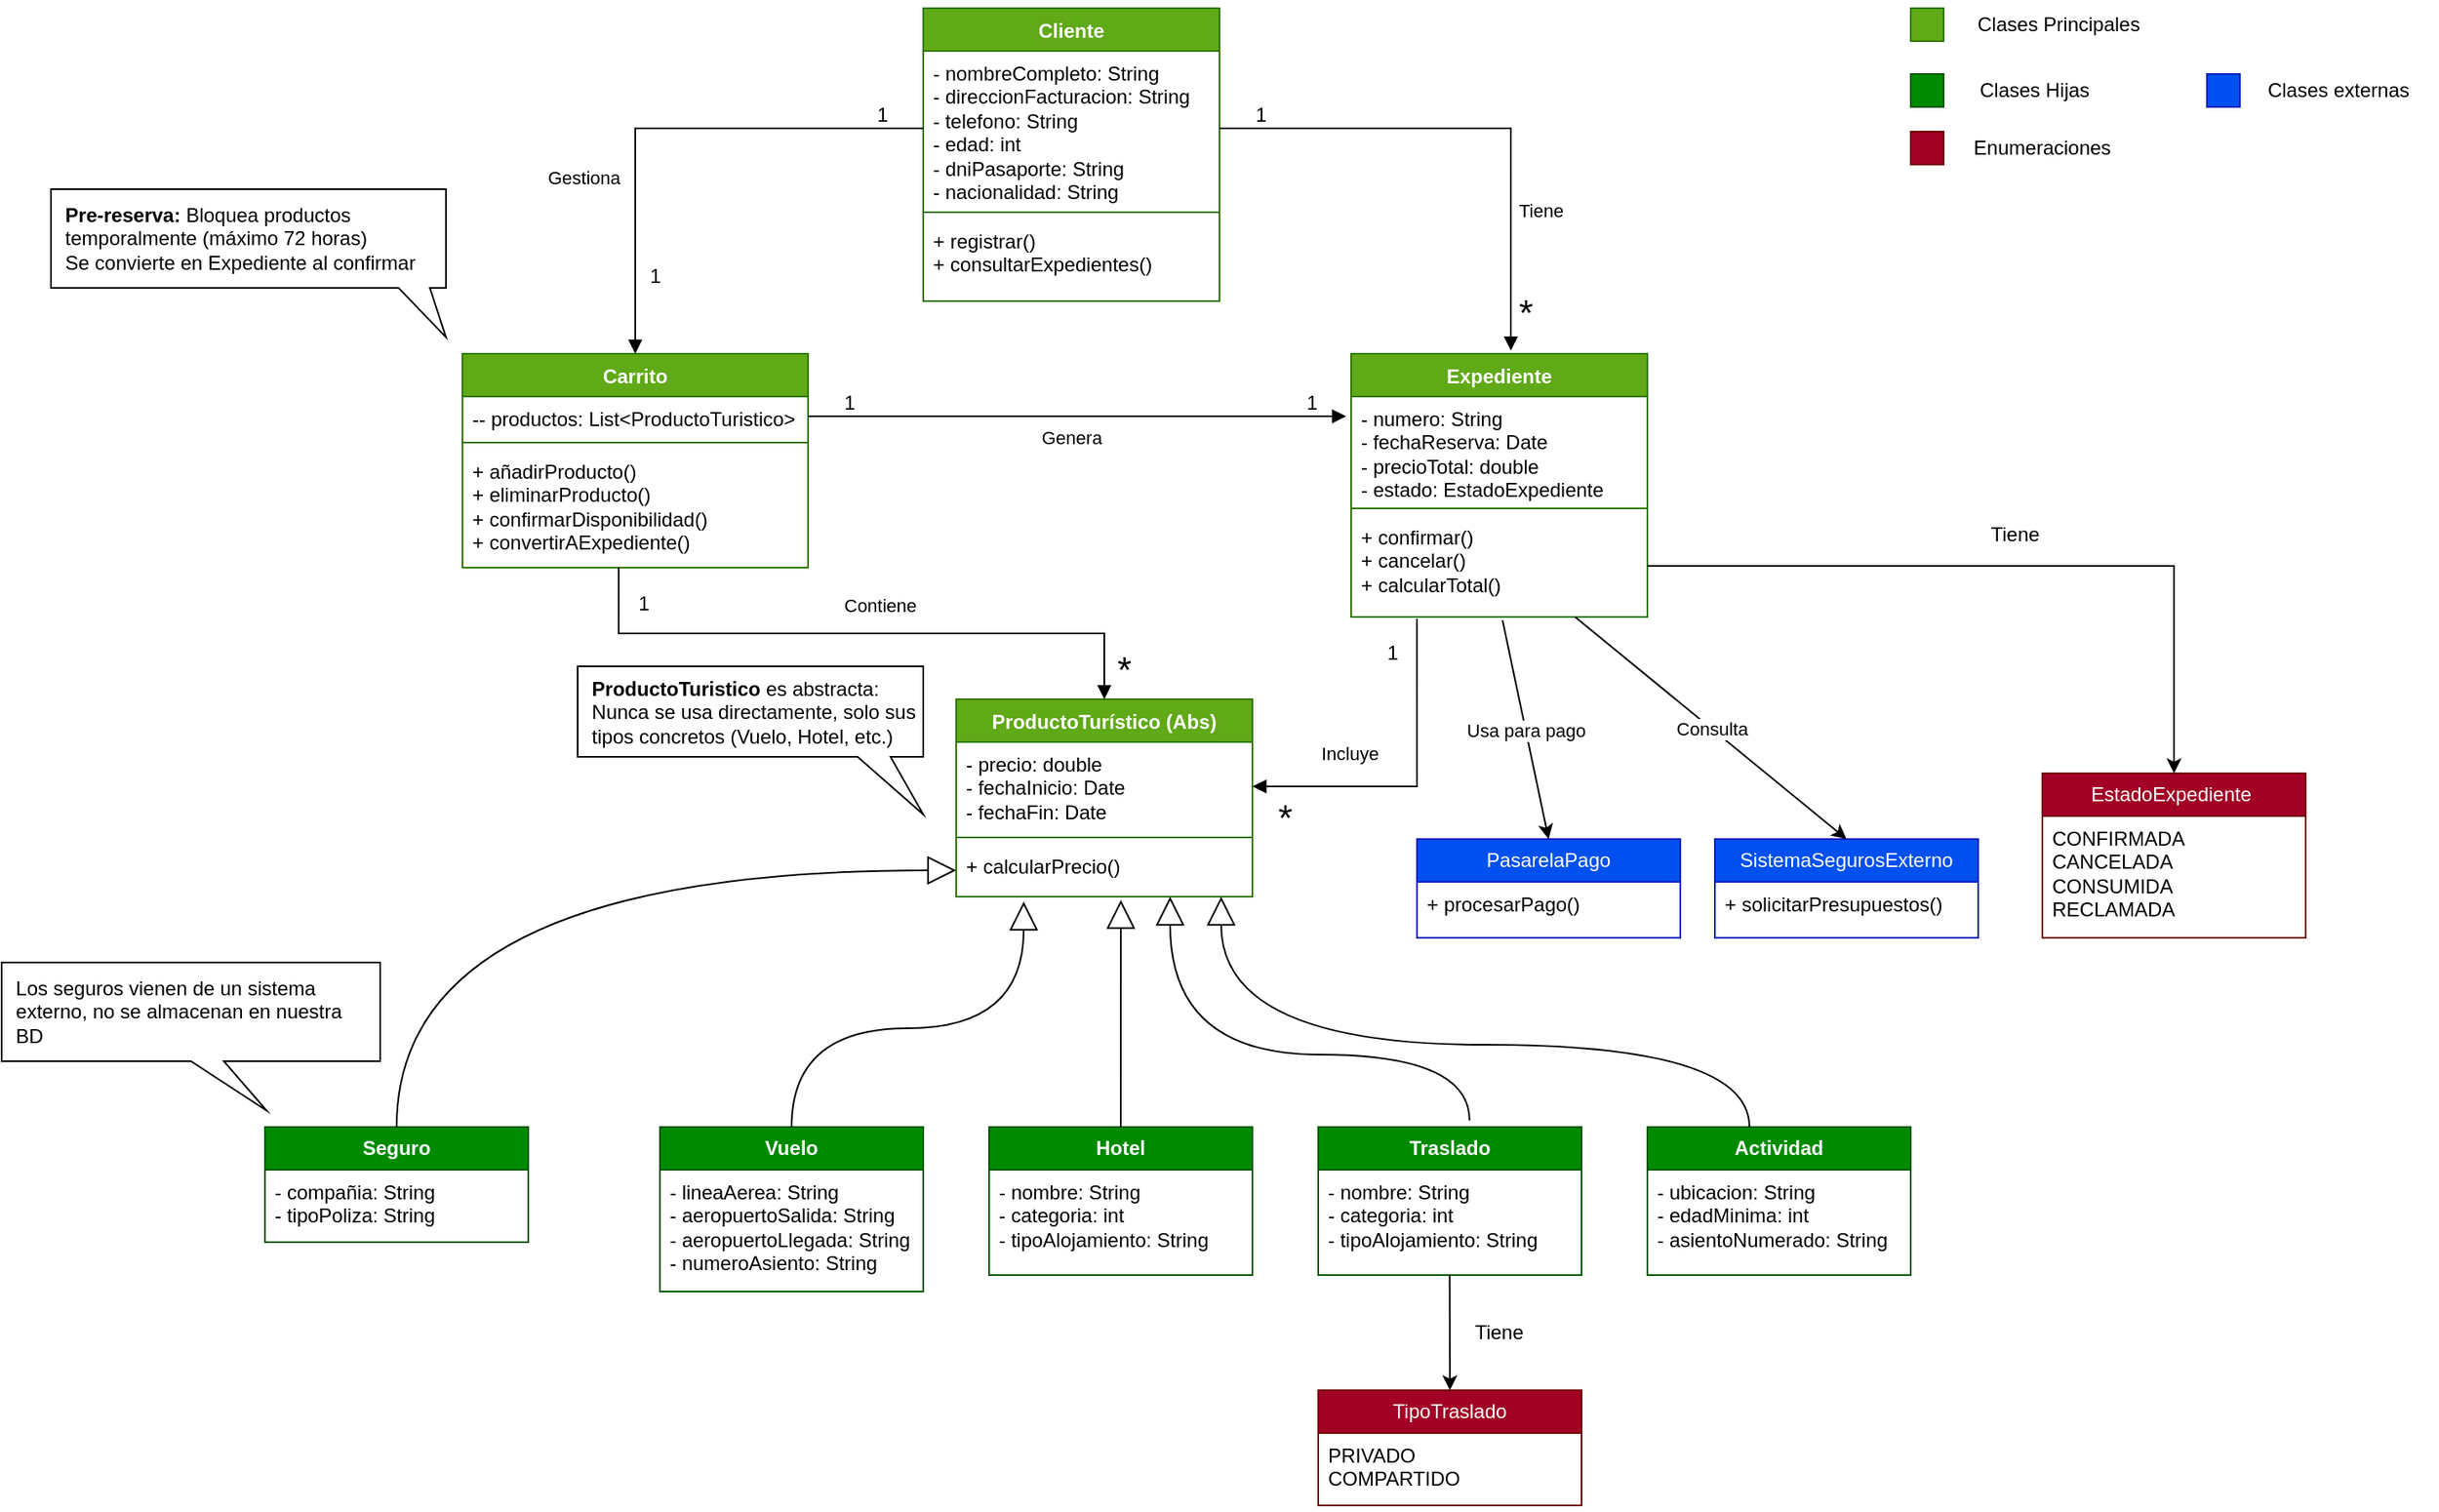 <mxfile version="27.0.5">
  <diagram name="Página-1" id="KtqO_DASaNcsyG8CtPEL">
    <mxGraphModel dx="1768" dy="988" grid="1" gridSize="10" guides="1" tooltips="1" connect="1" arrows="1" fold="1" page="1" pageScale="1" pageWidth="827" pageHeight="1169" math="0" shadow="0">
      <root>
        <mxCell id="0" />
        <mxCell id="1" parent="0" />
        <mxCell id="TBLlkOP_qlh_QUMRTp9g-1" value="Cliente" style="swimlane;fontStyle=1;align=center;verticalAlign=top;childLayout=stackLayout;horizontal=1;startSize=26;horizontalStack=0;resizeParent=1;resizeParentMax=0;resizeLast=0;collapsible=1;marginBottom=0;whiteSpace=wrap;html=1;fillColor=#60a917;fontColor=#ffffff;strokeColor=#2D7600;" parent="1" vertex="1">
          <mxGeometry x="600" y="80" width="180" height="178" as="geometry" />
        </mxCell>
        <mxCell id="TBLlkOP_qlh_QUMRTp9g-2" value="&lt;div&gt;- nombreCompleto: String&lt;/div&gt;&lt;div&gt;- direccionFacturacion: String&lt;/div&gt;&lt;div&gt;&lt;span style=&quot;background-color: transparent; color: light-dark(rgb(0, 0, 0), rgb(255, 255, 255));&quot;&gt;- telefono: String&lt;/span&gt;&lt;/div&gt;&lt;div&gt;- edad: int&lt;/div&gt;&lt;div&gt;&lt;span style=&quot;background-color: transparent; color: light-dark(rgb(0, 0, 0), rgb(255, 255, 255));&quot;&gt;- dniPasaporte: String&lt;/span&gt;&lt;/div&gt;&lt;div&gt;- nacionalidad: String&lt;br&gt;&lt;/div&gt;" style="text;strokeColor=none;fillColor=none;align=left;verticalAlign=top;spacingLeft=4;spacingRight=4;overflow=hidden;rotatable=0;points=[[0,0.5],[1,0.5]];portConstraint=eastwest;whiteSpace=wrap;html=1;" parent="TBLlkOP_qlh_QUMRTp9g-1" vertex="1">
          <mxGeometry y="26" width="180" height="94" as="geometry" />
        </mxCell>
        <mxCell id="TBLlkOP_qlh_QUMRTp9g-3" value="" style="line;strokeWidth=1;fillColor=none;align=left;verticalAlign=middle;spacingTop=-1;spacingLeft=3;spacingRight=3;rotatable=0;labelPosition=right;points=[];portConstraint=eastwest;strokeColor=inherit;" parent="TBLlkOP_qlh_QUMRTp9g-1" vertex="1">
          <mxGeometry y="120" width="180" height="8" as="geometry" />
        </mxCell>
        <mxCell id="TBLlkOP_qlh_QUMRTp9g-4" value="&lt;div&gt;+ registrar()&lt;/div&gt;&lt;div&gt;+ consultarExpedientes()&lt;/div&gt;" style="text;strokeColor=none;fillColor=none;align=left;verticalAlign=top;spacingLeft=4;spacingRight=4;overflow=hidden;rotatable=0;points=[[0,0.5],[1,0.5]];portConstraint=eastwest;whiteSpace=wrap;html=1;" parent="TBLlkOP_qlh_QUMRTp9g-1" vertex="1">
          <mxGeometry y="128" width="180" height="50" as="geometry" />
        </mxCell>
        <mxCell id="oR6sBdIMDXWxFU_tY8Ch-1" value="Carrito" style="swimlane;fontStyle=1;align=center;verticalAlign=top;childLayout=stackLayout;horizontal=1;startSize=26;horizontalStack=0;resizeParent=1;resizeParentMax=0;resizeLast=0;collapsible=1;marginBottom=0;whiteSpace=wrap;html=1;fillColor=#60a917;fontColor=#ffffff;strokeColor=#2D7600;" parent="1" vertex="1">
          <mxGeometry x="320" y="290" width="210" height="130" as="geometry" />
        </mxCell>
        <mxCell id="oR6sBdIMDXWxFU_tY8Ch-2" value="&lt;div&gt;-- productos: List&amp;lt;ProductoTuristico&amp;gt;&lt;/div&gt;" style="text;strokeColor=none;fillColor=none;align=left;verticalAlign=top;spacingLeft=4;spacingRight=4;overflow=hidden;rotatable=0;points=[[0,0.5],[1,0.5]];portConstraint=eastwest;whiteSpace=wrap;html=1;" parent="oR6sBdIMDXWxFU_tY8Ch-1" vertex="1">
          <mxGeometry y="26" width="210" height="24" as="geometry" />
        </mxCell>
        <mxCell id="oR6sBdIMDXWxFU_tY8Ch-3" value="" style="line;strokeWidth=1;fillColor=none;align=left;verticalAlign=middle;spacingTop=-1;spacingLeft=3;spacingRight=3;rotatable=0;labelPosition=right;points=[];portConstraint=eastwest;strokeColor=inherit;" parent="oR6sBdIMDXWxFU_tY8Ch-1" vertex="1">
          <mxGeometry y="50" width="210" height="8" as="geometry" />
        </mxCell>
        <mxCell id="oR6sBdIMDXWxFU_tY8Ch-4" value="&lt;div&gt;+ añadirProducto()&lt;/div&gt;&lt;div&gt;+ eliminarProducto()&lt;/div&gt;&lt;div&gt;+ confirmarDisponibilidad()&lt;/div&gt;&lt;div&gt;+ convertirAExpediente()&lt;/div&gt;" style="text;strokeColor=none;fillColor=none;align=left;verticalAlign=top;spacingLeft=4;spacingRight=4;overflow=hidden;rotatable=0;points=[[0,0.5],[1,0.5]];portConstraint=eastwest;whiteSpace=wrap;html=1;" parent="oR6sBdIMDXWxFU_tY8Ch-1" vertex="1">
          <mxGeometry y="58" width="210" height="72" as="geometry" />
        </mxCell>
        <mxCell id="oR6sBdIMDXWxFU_tY8Ch-6" value="Expediente" style="swimlane;fontStyle=1;align=center;verticalAlign=top;childLayout=stackLayout;horizontal=1;startSize=26;horizontalStack=0;resizeParent=1;resizeParentMax=0;resizeLast=0;collapsible=1;marginBottom=0;whiteSpace=wrap;html=1;fillColor=#60a917;fontColor=#ffffff;strokeColor=#2D7600;" parent="1" vertex="1">
          <mxGeometry x="860" y="290" width="180" height="160" as="geometry" />
        </mxCell>
        <mxCell id="oR6sBdIMDXWxFU_tY8Ch-7" value="&lt;div&gt;&lt;div&gt;- numero: String&lt;/div&gt;&lt;div&gt;- fechaReserva: Date&lt;/div&gt;&lt;div&gt;- precioTotal: double&lt;/div&gt;&lt;div&gt;- estado: EstadoExpediente&lt;/div&gt;&lt;/div&gt;" style="text;strokeColor=none;fillColor=none;align=left;verticalAlign=top;spacingLeft=4;spacingRight=4;overflow=hidden;rotatable=0;points=[[0,0.5],[1,0.5]];portConstraint=eastwest;whiteSpace=wrap;html=1;" parent="oR6sBdIMDXWxFU_tY8Ch-6" vertex="1">
          <mxGeometry y="26" width="180" height="64" as="geometry" />
        </mxCell>
        <mxCell id="oR6sBdIMDXWxFU_tY8Ch-8" value="" style="line;strokeWidth=1;fillColor=none;align=left;verticalAlign=middle;spacingTop=-1;spacingLeft=3;spacingRight=3;rotatable=0;labelPosition=right;points=[];portConstraint=eastwest;strokeColor=inherit;" parent="oR6sBdIMDXWxFU_tY8Ch-6" vertex="1">
          <mxGeometry y="90" width="180" height="8" as="geometry" />
        </mxCell>
        <mxCell id="oR6sBdIMDXWxFU_tY8Ch-9" value="&lt;div&gt;+ confirmar()&lt;/div&gt;&lt;div&gt;+ cancelar()&lt;/div&gt;&lt;div&gt;+ calcularTotal()&lt;/div&gt;" style="text;strokeColor=none;fillColor=none;align=left;verticalAlign=top;spacingLeft=4;spacingRight=4;overflow=hidden;rotatable=0;points=[[0,0.5],[1,0.5]];portConstraint=eastwest;whiteSpace=wrap;html=1;" parent="oR6sBdIMDXWxFU_tY8Ch-6" vertex="1">
          <mxGeometry y="98" width="180" height="62" as="geometry" />
        </mxCell>
        <mxCell id="oR6sBdIMDXWxFU_tY8Ch-10" value="ProductoTurístico (Abs)" style="swimlane;fontStyle=1;align=center;verticalAlign=top;childLayout=stackLayout;horizontal=1;startSize=26;horizontalStack=0;resizeParent=1;resizeParentMax=0;resizeLast=0;collapsible=1;marginBottom=0;whiteSpace=wrap;html=1;fillColor=#60a917;fontColor=#ffffff;strokeColor=#2D7600;" parent="1" vertex="1">
          <mxGeometry x="620" y="500" width="180" height="120" as="geometry" />
        </mxCell>
        <mxCell id="oR6sBdIMDXWxFU_tY8Ch-11" value="&lt;div&gt;&lt;div&gt;- precio: double&lt;/div&gt;&lt;div&gt;- fechaInicio: Date&lt;/div&gt;&lt;div&gt;- fechaFin: Date&lt;/div&gt;&lt;/div&gt;" style="text;strokeColor=none;fillColor=none;align=left;verticalAlign=top;spacingLeft=4;spacingRight=4;overflow=hidden;rotatable=0;points=[[0,0.5],[1,0.5]];portConstraint=eastwest;whiteSpace=wrap;html=1;" parent="oR6sBdIMDXWxFU_tY8Ch-10" vertex="1">
          <mxGeometry y="26" width="180" height="54" as="geometry" />
        </mxCell>
        <mxCell id="oR6sBdIMDXWxFU_tY8Ch-12" value="" style="line;strokeWidth=1;fillColor=none;align=left;verticalAlign=middle;spacingTop=-1;spacingLeft=3;spacingRight=3;rotatable=0;labelPosition=right;points=[];portConstraint=eastwest;strokeColor=inherit;" parent="oR6sBdIMDXWxFU_tY8Ch-10" vertex="1">
          <mxGeometry y="80" width="180" height="8" as="geometry" />
        </mxCell>
        <mxCell id="oR6sBdIMDXWxFU_tY8Ch-13" value="+ calcularPrecio()" style="text;strokeColor=none;fillColor=none;align=left;verticalAlign=top;spacingLeft=4;spacingRight=4;overflow=hidden;rotatable=0;points=[[0,0.5],[1,0.5]];portConstraint=eastwest;whiteSpace=wrap;html=1;" parent="oR6sBdIMDXWxFU_tY8Ch-10" vertex="1">
          <mxGeometry y="88" width="180" height="32" as="geometry" />
        </mxCell>
        <mxCell id="i-lt0F7ig2W6C5ULB9Se-1" value="&lt;b style=&quot;text-align: left;&quot;&gt;Vuelo&lt;/b&gt;" style="swimlane;fontStyle=0;childLayout=stackLayout;horizontal=1;startSize=26;fillColor=#008a00;horizontalStack=0;resizeParent=1;resizeParentMax=0;resizeLast=0;collapsible=1;marginBottom=0;whiteSpace=wrap;html=1;fontColor=#ffffff;strokeColor=#005700;" parent="1" vertex="1">
          <mxGeometry x="440" y="760" width="160" height="100" as="geometry" />
        </mxCell>
        <mxCell id="i-lt0F7ig2W6C5ULB9Se-2" value="&lt;div&gt;- lineaAerea: String&lt;/div&gt;&lt;div&gt;- aeropuertoSalida: String&lt;/div&gt;&lt;div&gt;&lt;span style=&quot;background-color: transparent; color: light-dark(rgb(0, 0, 0), rgb(255, 255, 255));&quot;&gt;- aeropuertoLlegada: String&lt;/span&gt;&lt;/div&gt;&lt;div&gt;- numeroAsiento: String&lt;/div&gt;" style="text;strokeColor=none;fillColor=none;align=left;verticalAlign=top;spacingLeft=4;spacingRight=4;overflow=hidden;rotatable=0;points=[[0,0.5],[1,0.5]];portConstraint=eastwest;whiteSpace=wrap;html=1;" parent="i-lt0F7ig2W6C5ULB9Se-1" vertex="1">
          <mxGeometry y="26" width="160" height="74" as="geometry" />
        </mxCell>
        <mxCell id="i-lt0F7ig2W6C5ULB9Se-5" value="&lt;div style=&quot;text-align: left;&quot;&gt;&lt;span style=&quot;background-color: transparent;&quot;&gt;&lt;b&gt;Hotel&lt;/b&gt;&lt;/span&gt;&lt;/div&gt;" style="swimlane;fontStyle=0;childLayout=stackLayout;horizontal=1;startSize=26;fillColor=#008a00;horizontalStack=0;resizeParent=1;resizeParentMax=0;resizeLast=0;collapsible=1;marginBottom=0;whiteSpace=wrap;html=1;fontColor=#ffffff;strokeColor=#005700;" parent="1" vertex="1">
          <mxGeometry x="640" y="760" width="160" height="90" as="geometry" />
        </mxCell>
        <mxCell id="i-lt0F7ig2W6C5ULB9Se-6" value="&lt;div&gt;- nombre: String&lt;/div&gt;&lt;div&gt;- categoria: int&lt;/div&gt;&lt;div&gt;- tipoAlojamiento: String&lt;/div&gt;" style="text;strokeColor=none;fillColor=none;align=left;verticalAlign=top;spacingLeft=4;spacingRight=4;overflow=hidden;rotatable=0;points=[[0,0.5],[1,0.5]];portConstraint=eastwest;whiteSpace=wrap;html=1;" parent="i-lt0F7ig2W6C5ULB9Se-5" vertex="1">
          <mxGeometry y="26" width="160" height="64" as="geometry" />
        </mxCell>
        <mxCell id="i-lt0F7ig2W6C5ULB9Se-7" value="&lt;div style=&quot;text-align: left;&quot;&gt;&lt;b&gt;Traslado&lt;/b&gt;&lt;/div&gt;" style="swimlane;fontStyle=0;childLayout=stackLayout;horizontal=1;startSize=26;fillColor=#008a00;horizontalStack=0;resizeParent=1;resizeParentMax=0;resizeLast=0;collapsible=1;marginBottom=0;whiteSpace=wrap;html=1;fontColor=#ffffff;strokeColor=#005700;" parent="1" vertex="1">
          <mxGeometry x="840" y="760" width="160" height="90" as="geometry" />
        </mxCell>
        <mxCell id="i-lt0F7ig2W6C5ULB9Se-8" value="&lt;div&gt;- nombre: String&lt;/div&gt;&lt;div&gt;- categoria: int&lt;/div&gt;&lt;div&gt;- tipoAlojamiento: String&lt;/div&gt;" style="text;strokeColor=none;fillColor=none;align=left;verticalAlign=top;spacingLeft=4;spacingRight=4;overflow=hidden;rotatable=0;points=[[0,0.5],[1,0.5]];portConstraint=eastwest;whiteSpace=wrap;html=1;" parent="i-lt0F7ig2W6C5ULB9Se-7" vertex="1">
          <mxGeometry y="26" width="160" height="64" as="geometry" />
        </mxCell>
        <mxCell id="i-lt0F7ig2W6C5ULB9Se-9" value="&lt;div style=&quot;text-align: left;&quot;&gt;&lt;b&gt;Actividad&lt;/b&gt;&lt;/div&gt;" style="swimlane;fontStyle=0;childLayout=stackLayout;horizontal=1;startSize=26;fillColor=#008a00;horizontalStack=0;resizeParent=1;resizeParentMax=0;resizeLast=0;collapsible=1;marginBottom=0;whiteSpace=wrap;html=1;fontColor=#ffffff;strokeColor=#005700;" parent="1" vertex="1">
          <mxGeometry x="1040" y="760" width="160" height="90" as="geometry" />
        </mxCell>
        <mxCell id="i-lt0F7ig2W6C5ULB9Se-10" value="&lt;div&gt;- ubicacion: String&lt;/div&gt;&lt;div&gt;- edadMinima: int&lt;/div&gt;&lt;div&gt;- asientoNumerado: String&lt;/div&gt;" style="text;strokeColor=none;fillColor=none;align=left;verticalAlign=top;spacingLeft=4;spacingRight=4;overflow=hidden;rotatable=0;points=[[0,0.5],[1,0.5]];portConstraint=eastwest;whiteSpace=wrap;html=1;" parent="i-lt0F7ig2W6C5ULB9Se-9" vertex="1">
          <mxGeometry y="26" width="160" height="64" as="geometry" />
        </mxCell>
        <mxCell id="i-lt0F7ig2W6C5ULB9Se-11" value="&lt;div style=&quot;text-align: left;&quot;&gt;&lt;b&gt;Seguro&lt;/b&gt;&lt;/div&gt;" style="swimlane;fontStyle=0;childLayout=stackLayout;horizontal=1;startSize=26;fillColor=#008a00;horizontalStack=0;resizeParent=1;resizeParentMax=0;resizeLast=0;collapsible=1;marginBottom=0;whiteSpace=wrap;html=1;fontColor=#ffffff;strokeColor=#005700;" parent="1" vertex="1">
          <mxGeometry x="200" y="760" width="160" height="70" as="geometry" />
        </mxCell>
        <mxCell id="i-lt0F7ig2W6C5ULB9Se-12" value="&lt;div&gt;- compañia: String&lt;/div&gt;&lt;div&gt;- tipoPoliza: String&lt;/div&gt;" style="text;strokeColor=none;fillColor=none;align=left;verticalAlign=top;spacingLeft=4;spacingRight=4;overflow=hidden;rotatable=0;points=[[0,0.5],[1,0.5]];portConstraint=eastwest;whiteSpace=wrap;html=1;" parent="i-lt0F7ig2W6C5ULB9Se-11" vertex="1">
          <mxGeometry y="26" width="160" height="44" as="geometry" />
        </mxCell>
        <mxCell id="i-lt0F7ig2W6C5ULB9Se-13" value="&lt;div style=&quot;text-align: left;&quot;&gt;EstadoExpediente&amp;nbsp;&lt;/div&gt;" style="swimlane;fontStyle=0;childLayout=stackLayout;horizontal=1;startSize=26;fillColor=#a20025;horizontalStack=0;resizeParent=1;resizeParentMax=0;resizeLast=0;collapsible=1;marginBottom=0;whiteSpace=wrap;html=1;fontColor=#ffffff;strokeColor=#6F0000;" parent="1" vertex="1">
          <mxGeometry x="1280" y="545" width="160" height="100" as="geometry" />
        </mxCell>
        <mxCell id="i-lt0F7ig2W6C5ULB9Se-14" value="&lt;div&gt;CONFIRMADA&lt;/div&gt;&lt;div&gt;CANCELADA&lt;/div&gt;&lt;div&gt;CONSUMIDA&lt;/div&gt;&lt;div&gt;RECLAMADA&lt;/div&gt;" style="text;strokeColor=none;fillColor=none;align=left;verticalAlign=top;spacingLeft=4;spacingRight=4;overflow=hidden;rotatable=0;points=[[0,0.5],[1,0.5]];portConstraint=eastwest;whiteSpace=wrap;html=1;" parent="i-lt0F7ig2W6C5ULB9Se-13" vertex="1">
          <mxGeometry y="26" width="160" height="74" as="geometry" />
        </mxCell>
        <mxCell id="i-lt0F7ig2W6C5ULB9Se-20" value="&lt;div style=&quot;text-align: left;&quot;&gt;TipoTraslado&lt;/div&gt;" style="swimlane;fontStyle=0;childLayout=stackLayout;horizontal=1;startSize=26;fillColor=#a20025;horizontalStack=0;resizeParent=1;resizeParentMax=0;resizeLast=0;collapsible=1;marginBottom=0;whiteSpace=wrap;html=1;fontColor=#ffffff;strokeColor=#6F0000;" parent="1" vertex="1">
          <mxGeometry x="840" y="920" width="160" height="70" as="geometry" />
        </mxCell>
        <mxCell id="i-lt0F7ig2W6C5ULB9Se-21" value="&lt;div&gt;PRIVADO&lt;/div&gt;&lt;div&gt;COMPARTIDO&lt;/div&gt;" style="text;strokeColor=none;fillColor=none;align=left;verticalAlign=top;spacingLeft=4;spacingRight=4;overflow=hidden;rotatable=0;points=[[0,0.5],[1,0.5]];portConstraint=eastwest;whiteSpace=wrap;html=1;" parent="i-lt0F7ig2W6C5ULB9Se-20" vertex="1">
          <mxGeometry y="26" width="160" height="44" as="geometry" />
        </mxCell>
        <mxCell id="i-lt0F7ig2W6C5ULB9Se-22" value="&lt;div style=&quot;text-align: left;&quot;&gt;PasarelaPago&lt;/div&gt;" style="swimlane;fontStyle=0;childLayout=stackLayout;horizontal=1;startSize=26;fillColor=#0050ef;horizontalStack=0;resizeParent=1;resizeParentMax=0;resizeLast=0;collapsible=1;marginBottom=0;whiteSpace=wrap;html=1;fontColor=#ffffff;strokeColor=#001DBC;" parent="1" vertex="1">
          <mxGeometry x="900" y="585" width="160" height="60" as="geometry" />
        </mxCell>
        <mxCell id="i-lt0F7ig2W6C5ULB9Se-23" value="+ procesarPago()" style="text;strokeColor=none;fillColor=none;align=left;verticalAlign=top;spacingLeft=4;spacingRight=4;overflow=hidden;rotatable=0;points=[[0,0.5],[1,0.5]];portConstraint=eastwest;whiteSpace=wrap;html=1;" parent="i-lt0F7ig2W6C5ULB9Se-22" vertex="1">
          <mxGeometry y="26" width="160" height="34" as="geometry" />
        </mxCell>
        <mxCell id="i-lt0F7ig2W6C5ULB9Se-24" value="&lt;div style=&quot;text-align: left;&quot;&gt;SistemaSegurosExterno&lt;/div&gt;" style="swimlane;fontStyle=0;childLayout=stackLayout;horizontal=1;startSize=26;fillColor=#0050ef;horizontalStack=0;resizeParent=1;resizeParentMax=0;resizeLast=0;collapsible=1;marginBottom=0;whiteSpace=wrap;html=1;fontColor=#ffffff;strokeColor=#001DBC;" parent="1" vertex="1">
          <mxGeometry x="1081" y="585" width="160" height="60" as="geometry" />
        </mxCell>
        <mxCell id="i-lt0F7ig2W6C5ULB9Se-25" value="+ solicitarPresupuestos()" style="text;strokeColor=none;fillColor=none;align=left;verticalAlign=top;spacingLeft=4;spacingRight=4;overflow=hidden;rotatable=0;points=[[0,0.5],[1,0.5]];portConstraint=eastwest;whiteSpace=wrap;html=1;" parent="i-lt0F7ig2W6C5ULB9Se-24" vertex="1">
          <mxGeometry y="26" width="160" height="34" as="geometry" />
        </mxCell>
        <mxCell id="i-lt0F7ig2W6C5ULB9Se-26" value="&lt;div&gt;&lt;b&gt;&amp;nbsp; ProductoTuristico &lt;/b&gt;es abstracta:&lt;/div&gt;&lt;div&gt;&amp;nbsp; Nunca se usa directamente,&amp;nbsp;&lt;span style=&quot;background-color: transparent; color: light-dark(rgb(0, 0, 0), rgb(255, 255, 255));&quot;&gt;solo sus&amp;nbsp; &amp;nbsp; tipos concretos&amp;nbsp;&lt;/span&gt;&lt;span style=&quot;background-color: transparent; color: light-dark(rgb(0, 0, 0), rgb(255, 255, 255));&quot;&gt;(Vuelo, Hotel, etc.)&lt;/span&gt;&lt;/div&gt;" style="shape=callout;whiteSpace=wrap;html=1;perimeter=calloutPerimeter;align=left;position2=1;base=20;size=35;position=0.81;" parent="1" vertex="1">
          <mxGeometry x="390" y="480" width="210" height="90" as="geometry" />
        </mxCell>
        <mxCell id="i-lt0F7ig2W6C5ULB9Se-27" value="&lt;div&gt;&amp;nbsp; Los seguros vienen de un&amp;nbsp;&lt;span style=&quot;background-color: transparent; color: light-dark(rgb(0, 0, 0), rgb(255, 255, 255));&quot;&gt;sistema&amp;nbsp; &amp;nbsp; &amp;nbsp; &amp;nbsp; &amp;nbsp; &amp;nbsp; &amp;nbsp; externo, no se&amp;nbsp;&lt;/span&gt;&lt;span style=&quot;background-color: transparent; color: light-dark(rgb(0, 0, 0), rgb(255, 255, 255));&quot;&gt;almacenan en nuestra&amp;nbsp; &amp;nbsp; &amp;nbsp; &amp;nbsp; BD&lt;/span&gt;&lt;/div&gt;" style="shape=callout;whiteSpace=wrap;html=1;perimeter=calloutPerimeter;align=left;position2=0.7;" parent="1" vertex="1">
          <mxGeometry x="40" y="660" width="230" height="90" as="geometry" />
        </mxCell>
        <mxCell id="i-lt0F7ig2W6C5ULB9Se-28" value="&lt;div&gt;&lt;b&gt;&amp;nbsp; Pre-reserva:&amp;nbsp;&lt;/b&gt;&lt;span style=&quot;background-color: transparent; color: light-dark(rgb(0, 0, 0), rgb(255, 255, 255));&quot;&gt;Bloquea productos&amp;nbsp; &amp;nbsp; &amp;nbsp; &amp;nbsp; &amp;nbsp; &amp;nbsp; &amp;nbsp; &amp;nbsp; &amp;nbsp; &amp;nbsp; temporalmente&amp;nbsp;&lt;/span&gt;&lt;span style=&quot;background-color: transparent; color: light-dark(rgb(0, 0, 0), rgb(255, 255, 255));&quot;&gt;(máximo 72 horas)&lt;/span&gt;&lt;/div&gt;&lt;div&gt;&amp;nbsp; Se convierte en Expediente&amp;nbsp;&lt;span style=&quot;background-color: transparent; color: light-dark(rgb(0, 0, 0), rgb(255, 255, 255));&quot;&gt;al confirmar&lt;/span&gt;&lt;/div&gt;" style="shape=callout;whiteSpace=wrap;html=1;perimeter=calloutPerimeter;align=left;position2=1;base=19;size=30;position=0.88;" parent="1" vertex="1">
          <mxGeometry x="70" y="190" width="240" height="90" as="geometry" />
        </mxCell>
        <mxCell id="i-lt0F7ig2W6C5ULB9Se-29" value="Tiene" style="endArrow=block;endFill=1;html=1;edgeStyle=orthogonalEdgeStyle;align=left;verticalAlign=top;rounded=0;exitX=1;exitY=0.5;exitDx=0;exitDy=0;entryX=0.539;entryY=-0.012;entryDx=0;entryDy=0;entryPerimeter=0;" parent="1" source="TBLlkOP_qlh_QUMRTp9g-2" target="oR6sBdIMDXWxFU_tY8Ch-6" edge="1">
          <mxGeometry x="0.371" y="3" relative="1" as="geometry">
            <mxPoint x="330" y="580" as="sourcePoint" />
            <mxPoint x="490" y="580" as="targetPoint" />
            <mxPoint as="offset" />
          </mxGeometry>
        </mxCell>
        <mxCell id="i-lt0F7ig2W6C5ULB9Se-30" value="&lt;font style=&quot;font-size: 12px;&quot;&gt;1&lt;/font&gt;" style="edgeLabel;resizable=0;html=1;align=left;verticalAlign=bottom;" parent="i-lt0F7ig2W6C5ULB9Se-29" connectable="0" vertex="1">
          <mxGeometry x="-1" relative="1" as="geometry">
            <mxPoint x="20" as="offset" />
          </mxGeometry>
        </mxCell>
        <mxCell id="i-lt0F7ig2W6C5ULB9Se-31" value="&lt;font&gt;*&lt;/font&gt;" style="edgeLabel;resizable=0;html=1;align=left;verticalAlign=bottom;fontSize=22;" parent="1" connectable="0" vertex="1">
          <mxGeometry x="960" y="280" as="geometry" />
        </mxCell>
        <mxCell id="i-lt0F7ig2W6C5ULB9Se-32" value="Gestiona" style="endArrow=block;endFill=1;html=1;edgeStyle=orthogonalEdgeStyle;align=left;verticalAlign=top;rounded=0;exitX=0;exitY=0.5;exitDx=0;exitDy=0;entryX=0.5;entryY=0;entryDx=0;entryDy=0;" parent="1" source="TBLlkOP_qlh_QUMRTp9g-2" target="oR6sBdIMDXWxFU_tY8Ch-1" edge="1">
          <mxGeometry x="0.231" y="-55" relative="1" as="geometry">
            <mxPoint x="790" y="163" as="sourcePoint" />
            <mxPoint x="967" y="298" as="targetPoint" />
            <mxPoint as="offset" />
          </mxGeometry>
        </mxCell>
        <mxCell id="i-lt0F7ig2W6C5ULB9Se-33" value="&lt;font style=&quot;font-size: 12px;&quot;&gt;1&lt;/font&gt;" style="edgeLabel;resizable=0;html=1;align=left;verticalAlign=bottom;" parent="i-lt0F7ig2W6C5ULB9Se-32" connectable="0" vertex="1">
          <mxGeometry x="-1" relative="1" as="geometry">
            <mxPoint x="-30" as="offset" />
          </mxGeometry>
        </mxCell>
        <mxCell id="i-lt0F7ig2W6C5ULB9Se-36" value="&lt;font style=&quot;font-size: 12px;&quot;&gt;1&lt;/font&gt;" style="edgeLabel;resizable=0;html=1;align=left;verticalAlign=bottom;" parent="1" connectable="0" vertex="1">
          <mxGeometry x="590" y="173" as="geometry">
            <mxPoint x="-158" y="78" as="offset" />
          </mxGeometry>
        </mxCell>
        <mxCell id="8dpSMI5fHMT5bJb340pZ-1" value="Genera" style="endArrow=block;endFill=1;html=1;edgeStyle=orthogonalEdgeStyle;align=left;verticalAlign=top;rounded=0;exitX=1;exitY=0.5;exitDx=0;exitDy=0;entryX=-0.017;entryY=0.188;entryDx=0;entryDy=0;entryPerimeter=0;" edge="1" parent="1" source="oR6sBdIMDXWxFU_tY8Ch-2" target="oR6sBdIMDXWxFU_tY8Ch-7">
          <mxGeometry x="-0.144" relative="1" as="geometry">
            <mxPoint x="580" y="350" as="sourcePoint" />
            <mxPoint x="757" y="485" as="targetPoint" />
            <mxPoint as="offset" />
          </mxGeometry>
        </mxCell>
        <mxCell id="8dpSMI5fHMT5bJb340pZ-2" value="&lt;font style=&quot;font-size: 12px;&quot;&gt;1&lt;/font&gt;" style="edgeLabel;resizable=0;html=1;align=left;verticalAlign=bottom;" connectable="0" vertex="1" parent="8dpSMI5fHMT5bJb340pZ-1">
          <mxGeometry x="-1" relative="1" as="geometry">
            <mxPoint x="20" as="offset" />
          </mxGeometry>
        </mxCell>
        <mxCell id="8dpSMI5fHMT5bJb340pZ-3" value="&lt;font style=&quot;font-size: 12px;&quot;&gt;1&lt;/font&gt;" style="edgeLabel;resizable=0;html=1;align=left;verticalAlign=bottom;" connectable="0" vertex="1" parent="1">
          <mxGeometry x="560" y="338" as="geometry">
            <mxPoint x="271" y="-10" as="offset" />
          </mxGeometry>
        </mxCell>
        <mxCell id="8dpSMI5fHMT5bJb340pZ-4" value="Contiene" style="endArrow=block;endFill=1;html=1;edgeStyle=orthogonalEdgeStyle;align=left;verticalAlign=top;rounded=0;exitX=0.452;exitY=1;exitDx=0;exitDy=0;entryX=0.5;entryY=0;entryDx=0;entryDy=0;exitPerimeter=0;" edge="1" parent="1" source="oR6sBdIMDXWxFU_tY8Ch-4" target="oR6sBdIMDXWxFU_tY8Ch-10">
          <mxGeometry x="-0.066" y="30" relative="1" as="geometry">
            <mxPoint x="400" y="450" as="sourcePoint" />
            <mxPoint x="577" y="585" as="targetPoint" />
            <mxPoint as="offset" />
          </mxGeometry>
        </mxCell>
        <mxCell id="8dpSMI5fHMT5bJb340pZ-5" value="&lt;font style=&quot;font-size: 12px;&quot;&gt;1&lt;/font&gt;" style="edgeLabel;resizable=0;html=1;align=left;verticalAlign=bottom;" connectable="0" vertex="1" parent="8dpSMI5fHMT5bJb340pZ-4">
          <mxGeometry x="-1" relative="1" as="geometry">
            <mxPoint x="10" y="30" as="offset" />
          </mxGeometry>
        </mxCell>
        <mxCell id="8dpSMI5fHMT5bJb340pZ-6" value="&lt;font&gt;*&lt;/font&gt;" style="edgeLabel;resizable=0;html=1;align=left;verticalAlign=bottom;fontSize=22;" connectable="0" vertex="1" parent="1">
          <mxGeometry x="970" y="280" as="geometry">
            <mxPoint x="-254" y="217" as="offset" />
          </mxGeometry>
        </mxCell>
        <mxCell id="8dpSMI5fHMT5bJb340pZ-7" value="Incluye" style="endArrow=block;endFill=1;html=1;edgeStyle=orthogonalEdgeStyle;align=left;verticalAlign=top;rounded=0;entryX=1;entryY=0.5;entryDx=0;entryDy=0;exitX=0.222;exitY=1.016;exitDx=0;exitDy=0;exitPerimeter=0;" edge="1" parent="1" source="oR6sBdIMDXWxFU_tY8Ch-9" target="oR6sBdIMDXWxFU_tY8Ch-11">
          <mxGeometry x="0.604" y="-33" relative="1" as="geometry">
            <mxPoint x="900" y="490" as="sourcePoint" />
            <mxPoint x="880" y="500" as="targetPoint" />
            <mxPoint as="offset" />
            <Array as="points">
              <mxPoint x="900" y="553" />
            </Array>
          </mxGeometry>
        </mxCell>
        <mxCell id="8dpSMI5fHMT5bJb340pZ-8" value="&lt;font style=&quot;font-size: 12px;&quot;&gt;1&lt;/font&gt;" style="edgeLabel;resizable=0;html=1;align=left;verticalAlign=bottom;" connectable="0" vertex="1" parent="8dpSMI5fHMT5bJb340pZ-7">
          <mxGeometry x="-1" relative="1" as="geometry">
            <mxPoint x="-20" y="30" as="offset" />
          </mxGeometry>
        </mxCell>
        <mxCell id="8dpSMI5fHMT5bJb340pZ-12" value="*" style="text;html=1;align=center;verticalAlign=middle;whiteSpace=wrap;rounded=0;fontSize=22;" vertex="1" parent="1">
          <mxGeometry x="810" y="560" width="20" height="25" as="geometry" />
        </mxCell>
        <mxCell id="8dpSMI5fHMT5bJb340pZ-14" value="" style="endArrow=block;html=1;rounded=0;endFill=0;strokeWidth=1;endSize=15;exitX=0.5;exitY=0;exitDx=0;exitDy=0;entryX=0;entryY=0.5;entryDx=0;entryDy=0;edgeStyle=orthogonalEdgeStyle;curved=1;" edge="1" parent="1" source="i-lt0F7ig2W6C5ULB9Se-11" target="oR6sBdIMDXWxFU_tY8Ch-13">
          <mxGeometry width="50" height="50" relative="1" as="geometry">
            <mxPoint x="700" y="690" as="sourcePoint" />
            <mxPoint x="850" y="690" as="targetPoint" />
          </mxGeometry>
        </mxCell>
        <mxCell id="8dpSMI5fHMT5bJb340pZ-15" value="" style="endArrow=block;html=1;rounded=0;endFill=0;strokeWidth=1;endSize=15;exitX=0.5;exitY=0;exitDx=0;exitDy=0;entryX=0.228;entryY=1.094;entryDx=0;entryDy=0;entryPerimeter=0;edgeStyle=orthogonalEdgeStyle;curved=1;" edge="1" parent="1" source="i-lt0F7ig2W6C5ULB9Se-1" target="oR6sBdIMDXWxFU_tY8Ch-13">
          <mxGeometry width="50" height="50" relative="1" as="geometry">
            <mxPoint x="710" y="700" as="sourcePoint" />
            <mxPoint x="860" y="700" as="targetPoint" />
            <Array as="points">
              <mxPoint x="520" y="700" />
              <mxPoint x="661" y="700" />
            </Array>
          </mxGeometry>
        </mxCell>
        <mxCell id="8dpSMI5fHMT5bJb340pZ-16" value="" style="endArrow=block;html=1;rounded=0;endFill=0;strokeWidth=1;endSize=15;exitX=0.5;exitY=0;exitDx=0;exitDy=0;entryX=0.556;entryY=1.063;entryDx=0;entryDy=0;entryPerimeter=0;" edge="1" parent="1" source="i-lt0F7ig2W6C5ULB9Se-5" target="oR6sBdIMDXWxFU_tY8Ch-13">
          <mxGeometry width="50" height="50" relative="1" as="geometry">
            <mxPoint x="734.96" y="760" as="sourcePoint" />
            <mxPoint x="730" y="624" as="targetPoint" />
            <Array as="points" />
          </mxGeometry>
        </mxCell>
        <mxCell id="8dpSMI5fHMT5bJb340pZ-17" value="" style="endArrow=block;html=1;rounded=0;endFill=0;strokeWidth=1;endSize=15;exitX=0.5;exitY=0;exitDx=0;exitDy=0;entryX=0.656;entryY=1.125;entryDx=0;entryDy=0;entryPerimeter=0;edgeStyle=orthogonalEdgeStyle;curved=1;" edge="1" parent="1">
          <mxGeometry width="50" height="50" relative="1" as="geometry">
            <mxPoint x="931.92" y="756" as="sourcePoint" />
            <mxPoint x="750.0" y="620" as="targetPoint" />
            <Array as="points">
              <mxPoint x="931.92" y="716" />
              <mxPoint x="749.92" y="716" />
            </Array>
          </mxGeometry>
        </mxCell>
        <mxCell id="8dpSMI5fHMT5bJb340pZ-18" value="" style="endArrow=block;html=1;rounded=0;endFill=0;strokeWidth=1;endSize=15;exitX=0.5;exitY=0;exitDx=0;exitDy=0;entryX=0.989;entryY=1;entryDx=0;entryDy=0;entryPerimeter=0;edgeStyle=orthogonalEdgeStyle;curved=1;" edge="1" parent="1">
          <mxGeometry width="50" height="50" relative="1" as="geometry">
            <mxPoint x="1102" y="760" as="sourcePoint" />
            <mxPoint x="780.02" y="620" as="targetPoint" />
            <Array as="points">
              <mxPoint x="1102" y="710" />
              <mxPoint x="781" y="710" />
            </Array>
          </mxGeometry>
        </mxCell>
        <mxCell id="8dpSMI5fHMT5bJb340pZ-21" value="" style="endArrow=classic;html=1;rounded=0;entryX=0.5;entryY=0;entryDx=0;entryDy=0;exitX=0.499;exitY=0.998;exitDx=0;exitDy=0;exitPerimeter=0;" edge="1" parent="1" source="i-lt0F7ig2W6C5ULB9Se-8" target="i-lt0F7ig2W6C5ULB9Se-20">
          <mxGeometry width="50" height="50" relative="1" as="geometry">
            <mxPoint x="800" y="610" as="sourcePoint" />
            <mxPoint x="850" y="560" as="targetPoint" />
          </mxGeometry>
        </mxCell>
        <mxCell id="8dpSMI5fHMT5bJb340pZ-22" value="Tiene" style="text;html=1;align=center;verticalAlign=middle;whiteSpace=wrap;rounded=0;" vertex="1" parent="1">
          <mxGeometry x="920" y="870" width="60" height="30" as="geometry" />
        </mxCell>
        <mxCell id="8dpSMI5fHMT5bJb340pZ-23" value="" style="endArrow=classic;html=1;rounded=0;exitX=0.511;exitY=1.032;exitDx=0;exitDy=0;exitPerimeter=0;entryX=0.5;entryY=0;entryDx=0;entryDy=0;" edge="1" parent="1" source="oR6sBdIMDXWxFU_tY8Ch-9" target="i-lt0F7ig2W6C5ULB9Se-22">
          <mxGeometry relative="1" as="geometry">
            <mxPoint x="710" y="600" as="sourcePoint" />
            <mxPoint x="1100" y="490" as="targetPoint" />
          </mxGeometry>
        </mxCell>
        <mxCell id="8dpSMI5fHMT5bJb340pZ-24" value="Usa para pago" style="edgeLabel;resizable=0;html=1;;align=center;verticalAlign=middle;" connectable="0" vertex="1" parent="8dpSMI5fHMT5bJb340pZ-23">
          <mxGeometry relative="1" as="geometry" />
        </mxCell>
        <mxCell id="8dpSMI5fHMT5bJb340pZ-25" value="" style="endArrow=classic;html=1;rounded=0;exitX=1;exitY=0.5;exitDx=0;exitDy=0;entryX=0.5;entryY=0;entryDx=0;entryDy=0;" edge="1" parent="1" source="oR6sBdIMDXWxFU_tY8Ch-9" target="i-lt0F7ig2W6C5ULB9Se-13">
          <mxGeometry relative="1" as="geometry">
            <mxPoint x="962" y="462" as="sourcePoint" />
            <mxPoint x="990" y="595" as="targetPoint" />
            <Array as="points">
              <mxPoint x="1360" y="419" />
            </Array>
          </mxGeometry>
        </mxCell>
        <mxCell id="8dpSMI5fHMT5bJb340pZ-26" value="Tiene" style="edgeLabel;resizable=0;html=1;;align=center;verticalAlign=middle;fontSize=12;" connectable="0" vertex="1" parent="8dpSMI5fHMT5bJb340pZ-25">
          <mxGeometry relative="1" as="geometry">
            <mxPoint y="-19" as="offset" />
          </mxGeometry>
        </mxCell>
        <mxCell id="8dpSMI5fHMT5bJb340pZ-27" value="" style="endArrow=classic;html=1;rounded=0;exitX=0.756;exitY=1;exitDx=0;exitDy=0;exitPerimeter=0;entryX=0.5;entryY=0;entryDx=0;entryDy=0;" edge="1" parent="1" source="oR6sBdIMDXWxFU_tY8Ch-9" target="i-lt0F7ig2W6C5ULB9Se-24">
          <mxGeometry relative="1" as="geometry">
            <mxPoint x="972" y="472" as="sourcePoint" />
            <mxPoint x="1000" y="605" as="targetPoint" />
          </mxGeometry>
        </mxCell>
        <mxCell id="8dpSMI5fHMT5bJb340pZ-28" value="Consulta" style="edgeLabel;resizable=0;html=1;;align=center;verticalAlign=middle;" connectable="0" vertex="1" parent="8dpSMI5fHMT5bJb340pZ-27">
          <mxGeometry relative="1" as="geometry" />
        </mxCell>
        <mxCell id="8dpSMI5fHMT5bJb340pZ-32" value="" style="rounded=0;whiteSpace=wrap;html=1;fillColor=#60a917;fontColor=#ffffff;strokeColor=#2D7600;" vertex="1" parent="1">
          <mxGeometry x="1200" y="80" width="20" height="20" as="geometry" />
        </mxCell>
        <mxCell id="8dpSMI5fHMT5bJb340pZ-33" value="" style="rounded=0;whiteSpace=wrap;html=1;fillColor=#a20025;strokeColor=#6F0000;fontColor=#ffffff;" vertex="1" parent="1">
          <mxGeometry x="1200" y="155" width="20" height="20" as="geometry" />
        </mxCell>
        <mxCell id="8dpSMI5fHMT5bJb340pZ-34" value="Clases Principales" style="text;html=1;align=center;verticalAlign=middle;whiteSpace=wrap;rounded=0;" vertex="1" parent="1">
          <mxGeometry x="1230" y="75" width="120" height="30" as="geometry" />
        </mxCell>
        <mxCell id="8dpSMI5fHMT5bJb340pZ-35" value="Enumeraciones" style="text;html=1;align=center;verticalAlign=middle;whiteSpace=wrap;rounded=0;" vertex="1" parent="1">
          <mxGeometry x="1230" y="150" width="100" height="30" as="geometry" />
        </mxCell>
        <mxCell id="8dpSMI5fHMT5bJb340pZ-36" value="" style="rounded=0;whiteSpace=wrap;html=1;fillColor=#008a00;fontColor=#ffffff;strokeColor=#005700;" vertex="1" parent="1">
          <mxGeometry x="1200" y="120" width="20" height="20" as="geometry" />
        </mxCell>
        <mxCell id="8dpSMI5fHMT5bJb340pZ-37" value="Clases Hijas" style="text;html=1;align=left;verticalAlign=middle;whiteSpace=wrap;rounded=0;" vertex="1" parent="1">
          <mxGeometry x="1240" y="115" width="120" height="30" as="geometry" />
        </mxCell>
        <mxCell id="8dpSMI5fHMT5bJb340pZ-38" value="Clases externas" style="text;html=1;align=center;verticalAlign=middle;whiteSpace=wrap;rounded=0;" vertex="1" parent="1">
          <mxGeometry x="1400" y="115" width="120" height="30" as="geometry" />
        </mxCell>
        <mxCell id="8dpSMI5fHMT5bJb340pZ-39" value="" style="rounded=0;whiteSpace=wrap;html=1;fillColor=#0050ef;fontColor=#ffffff;strokeColor=#001DBC;" vertex="1" parent="1">
          <mxGeometry x="1380" y="120" width="20" height="20" as="geometry" />
        </mxCell>
      </root>
    </mxGraphModel>
  </diagram>
</mxfile>
